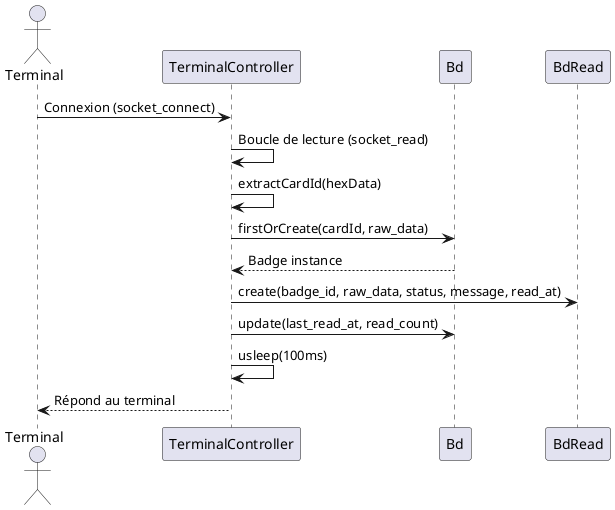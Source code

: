 @startuml listenCardData
actor Terminal
participant TerminalController
participant Bd
participant BdRead

Terminal -> TerminalController: Connexion (socket_connect)
TerminalController -> TerminalController: Boucle de lecture (socket_read)
TerminalController -> TerminalController: extractCardId(hexData)
TerminalController -> Bd: firstOrCreate(cardId, raw_data)
Bd --> TerminalController: Badge instance

TerminalController -> BdRead: create(badge_id, raw_data, status, message, read_at)
TerminalController -> Bd: update(last_read_at, read_count)

TerminalController -> TerminalController: usleep(100ms)
TerminalController --> Terminal: Répond au terminal
@enduml
